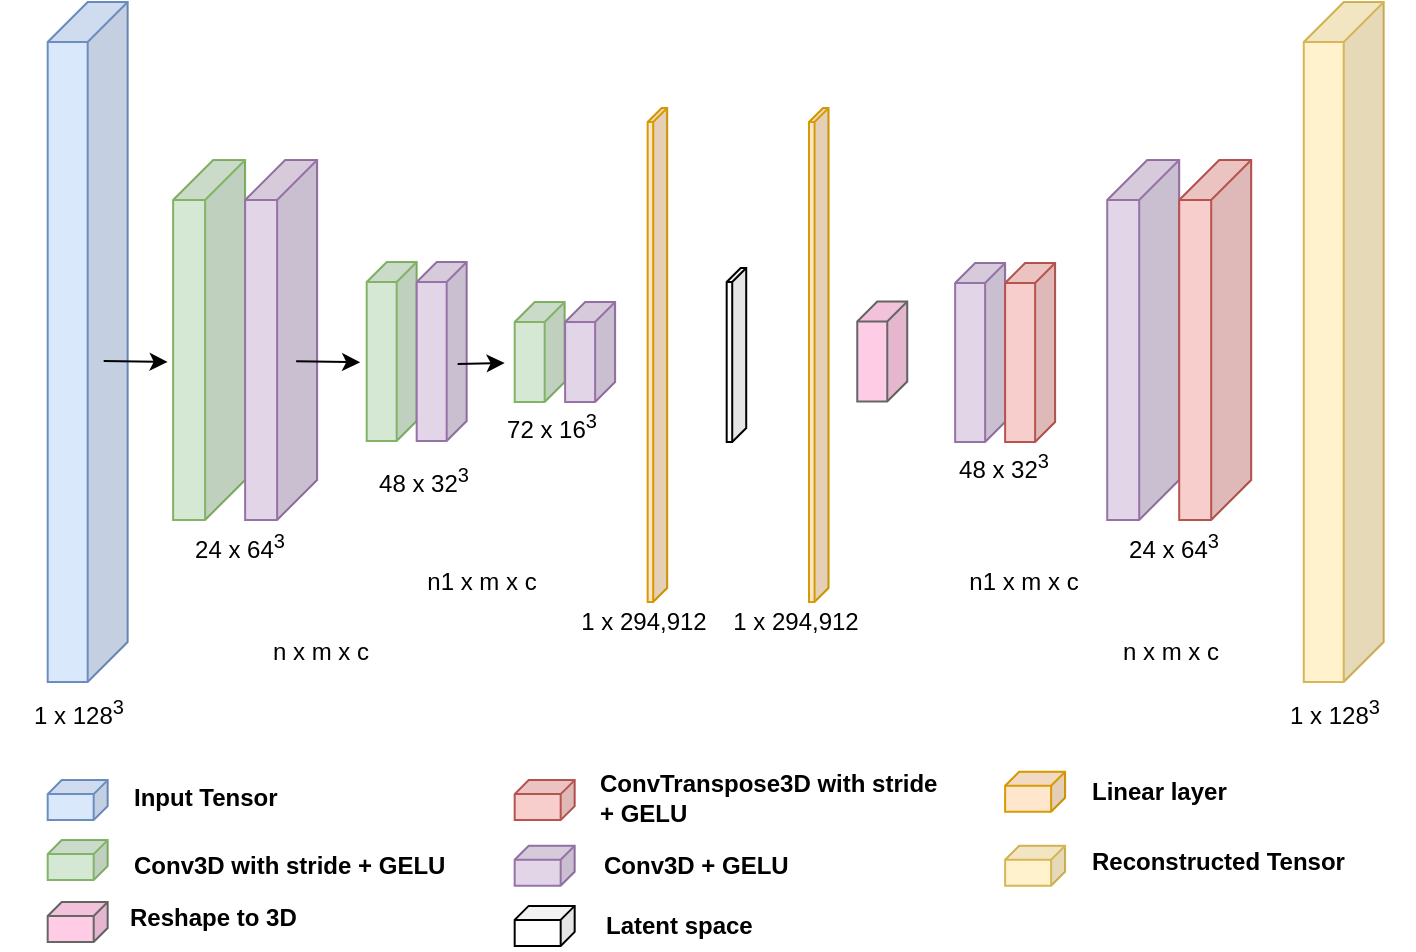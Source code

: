 <mxfile version="16.2.1" type="github">
  <diagram id="QJjx0-fPxzvcmYibJWj1" name="Page-1">
    <mxGraphModel dx="1240" dy="669" grid="1" gridSize="10" guides="1" tooltips="1" connect="1" arrows="1" fold="1" page="1" pageScale="1" pageWidth="827" pageHeight="583" background="none" math="0" shadow="0">
      <root>
        <mxCell id="0" />
        <mxCell id="1" parent="0" />
        <mxCell id="4f-DMQIj-ya-iA7LCkDa-11" value="" style="shape=cube;whiteSpace=wrap;html=1;boundedLbl=1;backgroundOutline=1;darkOpacity=0.05;darkOpacity2=0.1;size=20;direction=east;flipH=1;fillColor=#dae8fc;strokeColor=#6c8ebf;" parent="1" vertex="1">
          <mxGeometry x="63.84" y="30" width="40" height="340" as="geometry" />
        </mxCell>
        <mxCell id="4f-DMQIj-ya-iA7LCkDa-12" value="" style="shape=cube;whiteSpace=wrap;html=1;boundedLbl=1;backgroundOutline=1;darkOpacity=0.05;darkOpacity2=0.1;size=20;direction=east;flipH=1;fillColor=#d5e8d4;strokeColor=#82b366;" parent="1" vertex="1">
          <mxGeometry x="126.56" y="109" width="36" height="180" as="geometry" />
        </mxCell>
        <mxCell id="4f-DMQIj-ya-iA7LCkDa-15" value="" style="shape=cube;whiteSpace=wrap;html=1;boundedLbl=1;backgroundOutline=1;darkOpacity=0.05;darkOpacity2=0.1;size=10;direction=east;flipH=1;fillColor=#d5e8d4;strokeColor=#82b366;" parent="1" vertex="1">
          <mxGeometry x="223.34" y="160" width="25" height="89.5" as="geometry" />
        </mxCell>
        <mxCell id="4f-DMQIj-ya-iA7LCkDa-23" value="" style="shape=cube;whiteSpace=wrap;html=1;boundedLbl=1;backgroundOutline=1;darkOpacity=0.05;darkOpacity2=0.1;size=7;direction=east;flipH=1;fillColor=#dae8fc;strokeColor=#6c8ebf;" parent="1" vertex="1">
          <mxGeometry x="63.84" y="419.06" width="30" height="20" as="geometry" />
        </mxCell>
        <mxCell id="4f-DMQIj-ya-iA7LCkDa-24" value="" style="shape=cube;whiteSpace=wrap;html=1;boundedLbl=1;backgroundOutline=1;darkOpacity=0.05;darkOpacity2=0.1;size=7;direction=east;flipH=1;fillColor=#d5e8d4;strokeColor=#82b366;" parent="1" vertex="1">
          <mxGeometry x="63.84" y="449.06" width="30" height="20" as="geometry" />
        </mxCell>
        <mxCell id="4f-DMQIj-ya-iA7LCkDa-26" value="" style="shape=cube;whiteSpace=wrap;html=1;boundedLbl=1;backgroundOutline=1;darkOpacity=0.05;darkOpacity2=0.1;size=7;direction=east;flipH=1;fillColor=#ffe6cc;strokeColor=#d79b00;" parent="1" vertex="1">
          <mxGeometry x="363.83" y="83" width="9.77" height="247" as="geometry" />
        </mxCell>
        <mxCell id="4f-DMQIj-ya-iA7LCkDa-39" value="n x m x c" style="text;html=1;strokeColor=none;fillColor=none;align=center;verticalAlign=middle;whiteSpace=wrap;rounded=0;" parent="1" vertex="1">
          <mxGeometry x="150.56" y="340" width="99" height="30" as="geometry" />
        </mxCell>
        <mxCell id="4f-DMQIj-ya-iA7LCkDa-50" value="Input Tensor" style="text;html=1;strokeColor=none;fillColor=none;align=left;verticalAlign=middle;whiteSpace=wrap;rounded=0;fontStyle=1" parent="1" vertex="1">
          <mxGeometry x="104.84" y="416.12" width="138" height="23.88" as="geometry" />
        </mxCell>
        <mxCell id="4f-DMQIj-ya-iA7LCkDa-51" value="Conv3D with stride + GELU" style="text;html=1;strokeColor=none;fillColor=none;align=left;verticalAlign=middle;whiteSpace=wrap;rounded=0;fontStyle=1" parent="1" vertex="1">
          <mxGeometry x="104.84" y="450" width="179.29" height="23.88" as="geometry" />
        </mxCell>
        <mxCell id="4f-DMQIj-ya-iA7LCkDa-52" value="Linear layer" style="text;html=1;strokeColor=none;fillColor=none;align=left;verticalAlign=middle;whiteSpace=wrap;rounded=0;fontStyle=1" parent="1" vertex="1">
          <mxGeometry x="583.56" y="412.92" width="138" height="23.88" as="geometry" />
        </mxCell>
        <mxCell id="q16qMvtAuAjUv3j_tnUs-6" value="" style="shape=cube;whiteSpace=wrap;html=1;boundedLbl=1;backgroundOutline=1;darkOpacity=0.05;darkOpacity2=0.1;size=7;direction=east;flipH=1;fillColor=#ffe6cc;strokeColor=#d79b00;" parent="1" vertex="1">
          <mxGeometry x="542.56" y="414.86" width="30" height="20" as="geometry" />
        </mxCell>
        <mxCell id="q16qMvtAuAjUv3j_tnUs-7" value="" style="shape=cube;whiteSpace=wrap;html=1;boundedLbl=1;backgroundOutline=1;darkOpacity=0.05;darkOpacity2=0.1;size=7;direction=east;flipH=1;fillColor=#fff2cc;strokeColor=#d6b656;" parent="1" vertex="1">
          <mxGeometry x="542.56" y="451.86" width="30" height="20" as="geometry" />
        </mxCell>
        <mxCell id="q16qMvtAuAjUv3j_tnUs-8" value="Reconstructed Tensor" style="text;html=1;strokeColor=none;fillColor=none;align=left;verticalAlign=middle;whiteSpace=wrap;rounded=0;fontStyle=1" parent="1" vertex="1">
          <mxGeometry x="583.56" y="447.98" width="138" height="23.88" as="geometry" />
        </mxCell>
        <mxCell id="q16qMvtAuAjUv3j_tnUs-20" value="n x m x c" style="text;html=1;strokeColor=none;fillColor=none;align=center;verticalAlign=middle;whiteSpace=wrap;rounded=0;" parent="1" vertex="1">
          <mxGeometry x="575.56" y="340" width="99" height="30" as="geometry" />
        </mxCell>
        <mxCell id="q16qMvtAuAjUv3j_tnUs-21" value="n1 x m x c" style="text;html=1;strokeColor=none;fillColor=none;align=center;verticalAlign=middle;whiteSpace=wrap;rounded=0;dashed=1;dashPattern=1 1;" parent="1" vertex="1">
          <mxGeometry x="240.56" y="310" width="80" height="20" as="geometry" />
        </mxCell>
        <mxCell id="q16qMvtAuAjUv3j_tnUs-22" value="1 x 294,912" style="text;html=1;strokeColor=none;fillColor=none;align=center;verticalAlign=middle;whiteSpace=wrap;rounded=0;dashed=1;dashPattern=1 1;" parent="1" vertex="1">
          <mxGeometry x="322.34" y="330" width="80" height="20" as="geometry" />
        </mxCell>
        <mxCell id="q16qMvtAuAjUv3j_tnUs-24" value="n1 x m x c" style="text;html=1;strokeColor=none;fillColor=none;align=center;verticalAlign=middle;whiteSpace=wrap;rounded=0;dashed=1;dashPattern=1 1;" parent="1" vertex="1">
          <mxGeometry x="512.27" y="310" width="80" height="20" as="geometry" />
        </mxCell>
        <mxCell id="D3brpiPSZw9Llv10A2Zf-2" value="" style="shape=cube;whiteSpace=wrap;html=1;boundedLbl=1;backgroundOutline=1;darkOpacity=0.05;darkOpacity2=0.1;size=20;direction=east;flipH=1;fillColor=#e1d5e7;strokeColor=#9673a6;" vertex="1" parent="1">
          <mxGeometry x="162.56" y="109" width="36" height="180" as="geometry" />
        </mxCell>
        <mxCell id="D3brpiPSZw9Llv10A2Zf-3" value="1 x 128&lt;sup&gt;3&lt;/sup&gt;" style="text;html=1;strokeColor=none;fillColor=none;align=center;verticalAlign=middle;whiteSpace=wrap;rounded=0;" vertex="1" parent="1">
          <mxGeometry x="40" y="370" width="79" height="30" as="geometry" />
        </mxCell>
        <mxCell id="D3brpiPSZw9Llv10A2Zf-4" value="24 x 64&lt;sup&gt;3&lt;/sup&gt;" style="text;html=1;strokeColor=none;fillColor=none;align=center;verticalAlign=middle;whiteSpace=wrap;rounded=0;" vertex="1" parent="1">
          <mxGeometry x="122.23" y="290" width="76.33" height="23" as="geometry" />
        </mxCell>
        <mxCell id="D3brpiPSZw9Llv10A2Zf-5" value="" style="shape=cube;whiteSpace=wrap;html=1;boundedLbl=1;backgroundOutline=1;darkOpacity=0.05;darkOpacity2=0.1;size=7;direction=east;flipH=1;fillColor=#e1d5e7;strokeColor=#9673a6;" vertex="1" parent="1">
          <mxGeometry x="297.34" y="451.86" width="30" height="20" as="geometry" />
        </mxCell>
        <mxCell id="D3brpiPSZw9Llv10A2Zf-6" value="Conv3D + GELU" style="text;html=1;strokeColor=none;fillColor=none;align=left;verticalAlign=middle;whiteSpace=wrap;rounded=0;fontStyle=1" vertex="1" parent="1">
          <mxGeometry x="340.34" y="450" width="179.29" height="23.88" as="geometry" />
        </mxCell>
        <mxCell id="D3brpiPSZw9Llv10A2Zf-8" value="" style="shape=cube;whiteSpace=wrap;html=1;boundedLbl=1;backgroundOutline=1;darkOpacity=0.05;darkOpacity2=0.1;size=10;direction=east;flipH=1;fillColor=#e1d5e7;strokeColor=#9673a6;" vertex="1" parent="1">
          <mxGeometry x="248.34" y="160" width="25" height="89.5" as="geometry" />
        </mxCell>
        <mxCell id="D3brpiPSZw9Llv10A2Zf-9" value="48 x 32&lt;sup&gt;3&lt;/sup&gt;" style="text;html=1;strokeColor=none;fillColor=none;align=center;verticalAlign=middle;whiteSpace=wrap;rounded=0;" vertex="1" parent="1">
          <mxGeometry x="213.83" y="257.5" width="76.33" height="23" as="geometry" />
        </mxCell>
        <mxCell id="D3brpiPSZw9Llv10A2Zf-10" value="" style="endArrow=classic;html=1;rounded=0;" edge="1" parent="1">
          <mxGeometry width="50" height="50" relative="1" as="geometry">
            <mxPoint x="91.83" y="209.5" as="sourcePoint" />
            <mxPoint x="123.83" y="210" as="targetPoint" />
          </mxGeometry>
        </mxCell>
        <mxCell id="D3brpiPSZw9Llv10A2Zf-11" value="" style="endArrow=classic;html=1;rounded=0;" edge="1" parent="1">
          <mxGeometry width="50" height="50" relative="1" as="geometry">
            <mxPoint x="188.06" y="209.66" as="sourcePoint" />
            <mxPoint x="220.06" y="210.16" as="targetPoint" />
          </mxGeometry>
        </mxCell>
        <mxCell id="D3brpiPSZw9Llv10A2Zf-12" value="" style="shape=cube;whiteSpace=wrap;html=1;boundedLbl=1;backgroundOutline=1;darkOpacity=0.05;darkOpacity2=0.1;size=10;direction=east;flipH=1;fillColor=#d5e8d4;strokeColor=#82b366;" vertex="1" parent="1">
          <mxGeometry x="297.34" y="180" width="25" height="50" as="geometry" />
        </mxCell>
        <mxCell id="D3brpiPSZw9Llv10A2Zf-13" value="" style="shape=cube;whiteSpace=wrap;html=1;boundedLbl=1;backgroundOutline=1;darkOpacity=0.05;darkOpacity2=0.1;size=10;direction=east;flipH=1;fillColor=#e1d5e7;strokeColor=#9673a6;" vertex="1" parent="1">
          <mxGeometry x="322.56" y="180" width="25" height="50" as="geometry" />
        </mxCell>
        <mxCell id="D3brpiPSZw9Llv10A2Zf-15" value="" style="endArrow=classic;html=1;rounded=0;" edge="1" parent="1">
          <mxGeometry width="50" height="50" relative="1" as="geometry">
            <mxPoint x="268.81" y="211" as="sourcePoint" />
            <mxPoint x="292.32" y="210.5" as="targetPoint" />
          </mxGeometry>
        </mxCell>
        <mxCell id="D3brpiPSZw9Llv10A2Zf-17" value="" style="shape=cube;whiteSpace=wrap;html=1;boundedLbl=1;backgroundOutline=1;darkOpacity=0.05;darkOpacity2=0.1;size=7;direction=east;flipH=1;" vertex="1" parent="1">
          <mxGeometry x="403.34" y="163" width="9.77" height="87" as="geometry" />
        </mxCell>
        <mxCell id="D3brpiPSZw9Llv10A2Zf-18" value="72 x 16&lt;sup&gt;3&lt;/sup&gt;" style="text;html=1;strokeColor=none;fillColor=none;align=center;verticalAlign=middle;whiteSpace=wrap;rounded=0;" vertex="1" parent="1">
          <mxGeometry x="277.5" y="230" width="76.33" height="23" as="geometry" />
        </mxCell>
        <mxCell id="D3brpiPSZw9Llv10A2Zf-20" value="" style="shape=cube;whiteSpace=wrap;html=1;boundedLbl=1;backgroundOutline=1;darkOpacity=0.05;darkOpacity2=0.1;size=7;direction=east;flipH=1;fillColor=#ffe6cc;strokeColor=#d79b00;" vertex="1" parent="1">
          <mxGeometry x="444.5" y="83" width="9.77" height="247" as="geometry" />
        </mxCell>
        <mxCell id="D3brpiPSZw9Llv10A2Zf-21" value="1 x 294,912" style="text;html=1;strokeColor=none;fillColor=none;align=center;verticalAlign=middle;whiteSpace=wrap;rounded=0;dashed=1;dashPattern=1 1;" vertex="1" parent="1">
          <mxGeometry x="397.83" y="330.25" width="80" height="20" as="geometry" />
        </mxCell>
        <mxCell id="D3brpiPSZw9Llv10A2Zf-22" value="" style="shape=cube;whiteSpace=wrap;html=1;boundedLbl=1;backgroundOutline=1;darkOpacity=0.05;darkOpacity2=0.1;size=10;direction=east;flipH=1;fillColor=#FFCCE6;strokeColor=#666666;fontColor=#333333;" vertex="1" parent="1">
          <mxGeometry x="468.63" y="179.75" width="25" height="50" as="geometry" />
        </mxCell>
        <mxCell id="D3brpiPSZw9Llv10A2Zf-23" value="" style="shape=cube;whiteSpace=wrap;html=1;boundedLbl=1;backgroundOutline=1;darkOpacity=0.05;darkOpacity2=0.1;size=10;direction=east;flipH=1;fillColor=#e1d5e7;strokeColor=#9673a6;" vertex="1" parent="1">
          <mxGeometry x="517.56" y="160.5" width="25" height="89.5" as="geometry" />
        </mxCell>
        <mxCell id="D3brpiPSZw9Llv10A2Zf-24" value="" style="shape=cube;whiteSpace=wrap;html=1;boundedLbl=1;backgroundOutline=1;darkOpacity=0.05;darkOpacity2=0.1;size=10;direction=east;flipH=1;fillColor=#f8cecc;strokeColor=#b85450;" vertex="1" parent="1">
          <mxGeometry x="542.56" y="160.5" width="25" height="89.5" as="geometry" />
        </mxCell>
        <mxCell id="D3brpiPSZw9Llv10A2Zf-25" value="" style="shape=cube;whiteSpace=wrap;html=1;boundedLbl=1;backgroundOutline=1;darkOpacity=0.05;darkOpacity2=0.1;size=7;direction=east;flipH=1;fillColor=#f8cecc;strokeColor=#b85450;" vertex="1" parent="1">
          <mxGeometry x="297.34" y="419.06" width="30" height="20" as="geometry" />
        </mxCell>
        <mxCell id="D3brpiPSZw9Llv10A2Zf-26" value="ConvTranspose3D with stride&lt;br&gt;+ GELU" style="text;html=1;strokeColor=none;fillColor=none;align=left;verticalAlign=middle;whiteSpace=wrap;rounded=0;fontStyle=1" vertex="1" parent="1">
          <mxGeometry x="338.34" y="416.12" width="179.29" height="23.88" as="geometry" />
        </mxCell>
        <mxCell id="D3brpiPSZw9Llv10A2Zf-27" value="48 x 32&lt;sup&gt;3&lt;/sup&gt;" style="text;html=1;strokeColor=none;fillColor=none;align=center;verticalAlign=middle;whiteSpace=wrap;rounded=0;" vertex="1" parent="1">
          <mxGeometry x="504.27" y="250" width="76.33" height="23" as="geometry" />
        </mxCell>
        <mxCell id="D3brpiPSZw9Llv10A2Zf-28" value="" style="shape=cube;whiteSpace=wrap;html=1;boundedLbl=1;backgroundOutline=1;darkOpacity=0.05;darkOpacity2=0.1;size=20;direction=east;flipH=1;fillColor=#e1d5e7;strokeColor=#9673a6;" vertex="1" parent="1">
          <mxGeometry x="593.6" y="109" width="36" height="180" as="geometry" />
        </mxCell>
        <mxCell id="D3brpiPSZw9Llv10A2Zf-29" value="" style="shape=cube;whiteSpace=wrap;html=1;boundedLbl=1;backgroundOutline=1;darkOpacity=0.05;darkOpacity2=0.1;size=20;direction=east;flipH=1;fillColor=#f8cecc;strokeColor=#b85450;" vertex="1" parent="1">
          <mxGeometry x="629.6" y="109" width="36" height="180" as="geometry" />
        </mxCell>
        <mxCell id="D3brpiPSZw9Llv10A2Zf-30" value="24 x 64&lt;sup&gt;3&lt;/sup&gt;" style="text;html=1;strokeColor=none;fillColor=none;align=center;verticalAlign=middle;whiteSpace=wrap;rounded=0;" vertex="1" parent="1">
          <mxGeometry x="589.27" y="290" width="76.33" height="23" as="geometry" />
        </mxCell>
        <mxCell id="D3brpiPSZw9Llv10A2Zf-31" value="" style="shape=cube;whiteSpace=wrap;html=1;boundedLbl=1;backgroundOutline=1;darkOpacity=0.05;darkOpacity2=0.1;size=20;direction=east;flipH=1;fillColor=#fff2cc;strokeColor=#d6b656;" vertex="1" parent="1">
          <mxGeometry x="691.87" y="30" width="40" height="340" as="geometry" />
        </mxCell>
        <mxCell id="D3brpiPSZw9Llv10A2Zf-32" value="1 x 128&lt;sup&gt;3&lt;/sup&gt;" style="text;html=1;align=center;verticalAlign=middle;whiteSpace=wrap;rounded=0;fillColor=none;" vertex="1" parent="1">
          <mxGeometry x="667.6" y="370" width="79" height="30" as="geometry" />
        </mxCell>
        <mxCell id="D3brpiPSZw9Llv10A2Zf-35" value="Reshape to 3D" style="text;html=1;strokeColor=none;fillColor=none;align=left;verticalAlign=middle;whiteSpace=wrap;rounded=0;fontStyle=1" vertex="1" parent="1">
          <mxGeometry x="102.56" y="476.12" width="138" height="23.88" as="geometry" />
        </mxCell>
        <mxCell id="D3brpiPSZw9Llv10A2Zf-36" value="" style="shape=cube;whiteSpace=wrap;html=1;boundedLbl=1;backgroundOutline=1;darkOpacity=0.05;darkOpacity2=0.1;size=7;direction=east;flipH=1;fillColor=#FFCCE6;fontColor=#333333;strokeColor=#666666;" vertex="1" parent="1">
          <mxGeometry x="63.84" y="480" width="30" height="20" as="geometry" />
        </mxCell>
        <mxCell id="D3brpiPSZw9Llv10A2Zf-37" value="" style="shape=cube;whiteSpace=wrap;html=1;boundedLbl=1;backgroundOutline=1;darkOpacity=0.05;darkOpacity2=0.1;size=7;direction=east;flipH=1;" vertex="1" parent="1">
          <mxGeometry x="297.34" y="481.94" width="30" height="20" as="geometry" />
        </mxCell>
        <mxCell id="D3brpiPSZw9Llv10A2Zf-38" value="Latent space" style="text;html=1;strokeColor=none;fillColor=none;align=left;verticalAlign=middle;whiteSpace=wrap;rounded=0;fontStyle=1" vertex="1" parent="1">
          <mxGeometry x="341.34" y="480" width="179.29" height="23.88" as="geometry" />
        </mxCell>
      </root>
    </mxGraphModel>
  </diagram>
</mxfile>
